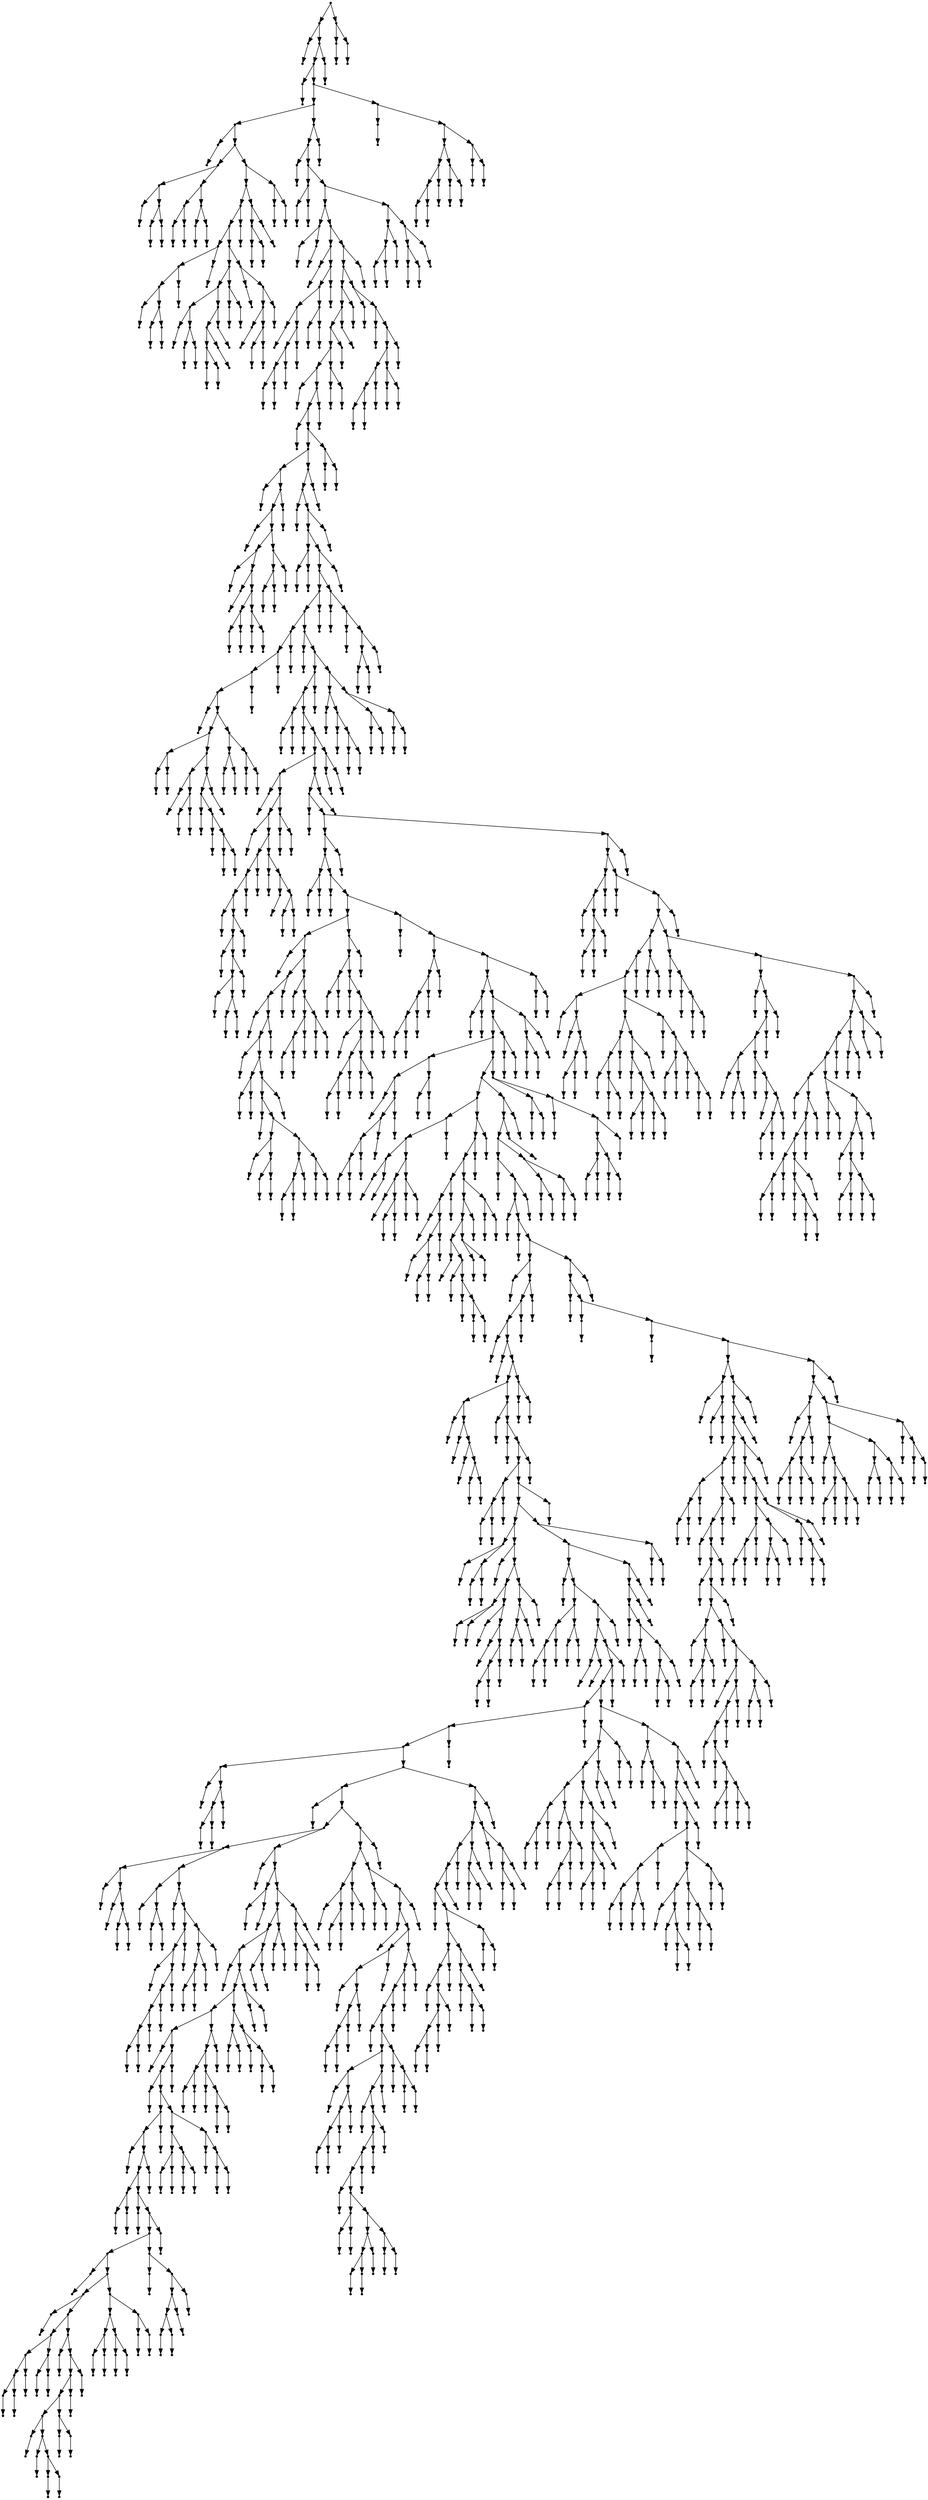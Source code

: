 digraph {
  1978 [shape=point];
  1972 [shape=point];
  1 [shape=point];
  0 [shape=point];
  1971 [shape=point];
  1968 [shape=point];
  3 [shape=point];
  2 [shape=point];
  1967 [shape=point];
  1943 [shape=point];
  101 [shape=point];
  5 [shape=point];
  4 [shape=point];
  100 [shape=point];
  25 [shape=point];
  13 [shape=point];
  7 [shape=point];
  6 [shape=point];
  12 [shape=point];
  9 [shape=point];
  8 [shape=point];
  11 [shape=point];
  10 [shape=point];
  24 [shape=point];
  18 [shape=point];
  15 [shape=point];
  14 [shape=point];
  17 [shape=point];
  16 [shape=point];
  23 [shape=point];
  20 [shape=point];
  19 [shape=point];
  22 [shape=point];
  21 [shape=point];
  99 [shape=point];
  93 [shape=point];
  84 [shape=point];
  81 [shape=point];
  39 [shape=point];
  36 [shape=point];
  33 [shape=point];
  27 [shape=point];
  26 [shape=point];
  32 [shape=point];
  29 [shape=point];
  28 [shape=point];
  31 [shape=point];
  30 [shape=point];
  35 [shape=point];
  34 [shape=point];
  38 [shape=point];
  37 [shape=point];
  80 [shape=point];
  65 [shape=point];
  59 [shape=point];
  47 [shape=point];
  41 [shape=point];
  40 [shape=point];
  46 [shape=point];
  43 [shape=point];
  42 [shape=point];
  45 [shape=point];
  44 [shape=point];
  58 [shape=point];
  55 [shape=point];
  52 [shape=point];
  49 [shape=point];
  48 [shape=point];
  51 [shape=point];
  50 [shape=point];
  54 [shape=point];
  53 [shape=point];
  57 [shape=point];
  56 [shape=point];
  64 [shape=point];
  61 [shape=point];
  60 [shape=point];
  63 [shape=point];
  62 [shape=point];
  79 [shape=point];
  67 [shape=point];
  66 [shape=point];
  78 [shape=point];
  75 [shape=point];
  69 [shape=point];
  68 [shape=point];
  74 [shape=point];
  71 [shape=point];
  70 [shape=point];
  73 [shape=point];
  72 [shape=point];
  77 [shape=point];
  76 [shape=point];
  83 [shape=point];
  82 [shape=point];
  92 [shape=point];
  89 [shape=point];
  86 [shape=point];
  85 [shape=point];
  88 [shape=point];
  87 [shape=point];
  91 [shape=point];
  90 [shape=point];
  98 [shape=point];
  95 [shape=point];
  94 [shape=point];
  97 [shape=point];
  96 [shape=point];
  1942 [shape=point];
  1939 [shape=point];
  103 [shape=point];
  102 [shape=point];
  1938 [shape=point];
  108 [shape=point];
  105 [shape=point];
  104 [shape=point];
  107 [shape=point];
  106 [shape=point];
  1937 [shape=point];
  1919 [shape=point];
  113 [shape=point];
  110 [shape=point];
  109 [shape=point];
  112 [shape=point];
  111 [shape=point];
  1918 [shape=point];
  139 [shape=point];
  115 [shape=point];
  114 [shape=point];
  138 [shape=point];
  135 [shape=point];
  129 [shape=point];
  117 [shape=point];
  116 [shape=point];
  128 [shape=point];
  125 [shape=point];
  122 [shape=point];
  119 [shape=point];
  118 [shape=point];
  121 [shape=point];
  120 [shape=point];
  124 [shape=point];
  123 [shape=point];
  127 [shape=point];
  126 [shape=point];
  134 [shape=point];
  131 [shape=point];
  130 [shape=point];
  133 [shape=point];
  132 [shape=point];
  137 [shape=point];
  136 [shape=point];
  1917 [shape=point];
  1914 [shape=point];
  1890 [shape=point];
  1887 [shape=point];
  1884 [shape=point];
  1881 [shape=point];
  1875 [shape=point];
  141 [shape=point];
  140 [shape=point];
  1874 [shape=point];
  1871 [shape=point];
  143 [shape=point];
  142 [shape=point];
  1870 [shape=point];
  1864 [shape=point];
  178 [shape=point];
  145 [shape=point];
  144 [shape=point];
  177 [shape=point];
  174 [shape=point];
  147 [shape=point];
  146 [shape=point];
  173 [shape=point];
  164 [shape=point];
  149 [shape=point];
  148 [shape=point];
  163 [shape=point];
  151 [shape=point];
  150 [shape=point];
  162 [shape=point];
  156 [shape=point];
  153 [shape=point];
  152 [shape=point];
  155 [shape=point];
  154 [shape=point];
  161 [shape=point];
  158 [shape=point];
  157 [shape=point];
  160 [shape=point];
  159 [shape=point];
  172 [shape=point];
  169 [shape=point];
  166 [shape=point];
  165 [shape=point];
  168 [shape=point];
  167 [shape=point];
  171 [shape=point];
  170 [shape=point];
  176 [shape=point];
  175 [shape=point];
  1863 [shape=point];
  1860 [shape=point];
  180 [shape=point];
  179 [shape=point];
  1859 [shape=point];
  1856 [shape=point];
  185 [shape=point];
  182 [shape=point];
  181 [shape=point];
  184 [shape=point];
  183 [shape=point];
  1855 [shape=point];
  1852 [shape=point];
  1837 [shape=point];
  1834 [shape=point];
  238 [shape=point];
  235 [shape=point];
  232 [shape=point];
  229 [shape=point];
  187 [shape=point];
  186 [shape=point];
  228 [shape=point];
  216 [shape=point];
  192 [shape=point];
  189 [shape=point];
  188 [shape=point];
  191 [shape=point];
  190 [shape=point];
  215 [shape=point];
  200 [shape=point];
  194 [shape=point];
  193 [shape=point];
  199 [shape=point];
  196 [shape=point];
  195 [shape=point];
  198 [shape=point];
  197 [shape=point];
  214 [shape=point];
  211 [shape=point];
  202 [shape=point];
  201 [shape=point];
  210 [shape=point];
  204 [shape=point];
  203 [shape=point];
  209 [shape=point];
  206 [shape=point];
  205 [shape=point];
  208 [shape=point];
  207 [shape=point];
  213 [shape=point];
  212 [shape=point];
  227 [shape=point];
  221 [shape=point];
  218 [shape=point];
  217 [shape=point];
  220 [shape=point];
  219 [shape=point];
  226 [shape=point];
  223 [shape=point];
  222 [shape=point];
  225 [shape=point];
  224 [shape=point];
  231 [shape=point];
  230 [shape=point];
  234 [shape=point];
  233 [shape=point];
  237 [shape=point];
  236 [shape=point];
  1833 [shape=point];
  240 [shape=point];
  239 [shape=point];
  1832 [shape=point];
  1808 [shape=point];
  1805 [shape=point];
  245 [shape=point];
  242 [shape=point];
  241 [shape=point];
  244 [shape=point];
  243 [shape=point];
  1804 [shape=point];
  247 [shape=point];
  246 [shape=point];
  1803 [shape=point];
  1797 [shape=point];
  297 [shape=point];
  249 [shape=point];
  248 [shape=point];
  296 [shape=point];
  290 [shape=point];
  251 [shape=point];
  250 [shape=point];
  289 [shape=point];
  277 [shape=point];
  274 [shape=point];
  271 [shape=point];
  253 [shape=point];
  252 [shape=point];
  270 [shape=point];
  267 [shape=point];
  255 [shape=point];
  254 [shape=point];
  266 [shape=point];
  263 [shape=point];
  257 [shape=point];
  256 [shape=point];
  262 [shape=point];
  259 [shape=point];
  258 [shape=point];
  261 [shape=point];
  260 [shape=point];
  265 [shape=point];
  264 [shape=point];
  269 [shape=point];
  268 [shape=point];
  273 [shape=point];
  272 [shape=point];
  276 [shape=point];
  275 [shape=point];
  288 [shape=point];
  279 [shape=point];
  278 [shape=point];
  287 [shape=point];
  281 [shape=point];
  280 [shape=point];
  286 [shape=point];
  283 [shape=point];
  282 [shape=point];
  285 [shape=point];
  284 [shape=point];
  295 [shape=point];
  292 [shape=point];
  291 [shape=point];
  294 [shape=point];
  293 [shape=point];
  1796 [shape=point];
  1793 [shape=point];
  299 [shape=point];
  298 [shape=point];
  1792 [shape=point];
  1576 [shape=point];
  1573 [shape=point];
  304 [shape=point];
  301 [shape=point];
  300 [shape=point];
  303 [shape=point];
  302 [shape=point];
  1572 [shape=point];
  306 [shape=point];
  305 [shape=point];
  1571 [shape=point];
  410 [shape=point];
  374 [shape=point];
  308 [shape=point];
  307 [shape=point];
  373 [shape=point];
  355 [shape=point];
  352 [shape=point];
  310 [shape=point];
  309 [shape=point];
  351 [shape=point];
  348 [shape=point];
  312 [shape=point];
  311 [shape=point];
  347 [shape=point];
  317 [shape=point];
  314 [shape=point];
  313 [shape=point];
  316 [shape=point];
  315 [shape=point];
  346 [shape=point];
  343 [shape=point];
  319 [shape=point];
  318 [shape=point];
  342 [shape=point];
  327 [shape=point];
  321 [shape=point];
  320 [shape=point];
  326 [shape=point];
  323 [shape=point];
  322 [shape=point];
  325 [shape=point];
  324 [shape=point];
  341 [shape=point];
  335 [shape=point];
  332 [shape=point];
  329 [shape=point];
  328 [shape=point];
  331 [shape=point];
  330 [shape=point];
  334 [shape=point];
  333 [shape=point];
  340 [shape=point];
  337 [shape=point];
  336 [shape=point];
  339 [shape=point];
  338 [shape=point];
  345 [shape=point];
  344 [shape=point];
  350 [shape=point];
  349 [shape=point];
  354 [shape=point];
  353 [shape=point];
  372 [shape=point];
  357 [shape=point];
  356 [shape=point];
  371 [shape=point];
  365 [shape=point];
  362 [shape=point];
  359 [shape=point];
  358 [shape=point];
  361 [shape=point];
  360 [shape=point];
  364 [shape=point];
  363 [shape=point];
  370 [shape=point];
  367 [shape=point];
  366 [shape=point];
  369 [shape=point];
  368 [shape=point];
  409 [shape=point];
  406 [shape=point];
  379 [shape=point];
  376 [shape=point];
  375 [shape=point];
  378 [shape=point];
  377 [shape=point];
  405 [shape=point];
  381 [shape=point];
  380 [shape=point];
  404 [shape=point];
  398 [shape=point];
  383 [shape=point];
  382 [shape=point];
  397 [shape=point];
  391 [shape=point];
  388 [shape=point];
  385 [shape=point];
  384 [shape=point];
  387 [shape=point];
  386 [shape=point];
  390 [shape=point];
  389 [shape=point];
  396 [shape=point];
  393 [shape=point];
  392 [shape=point];
  395 [shape=point];
  394 [shape=point];
  403 [shape=point];
  400 [shape=point];
  399 [shape=point];
  402 [shape=point];
  401 [shape=point];
  408 [shape=point];
  407 [shape=point];
  1570 [shape=point];
  412 [shape=point];
  411 [shape=point];
  1569 [shape=point];
  426 [shape=point];
  423 [shape=point];
  420 [shape=point];
  417 [shape=point];
  414 [shape=point];
  413 [shape=point];
  416 [shape=point];
  415 [shape=point];
  419 [shape=point];
  418 [shape=point];
  422 [shape=point];
  421 [shape=point];
  425 [shape=point];
  424 [shape=point];
  1568 [shape=point];
  1562 [shape=point];
  431 [shape=point];
  428 [shape=point];
  427 [shape=point];
  430 [shape=point];
  429 [shape=point];
  1561 [shape=point];
  1552 [shape=point];
  1546 [shape=point];
  454 [shape=point];
  448 [shape=point];
  433 [shape=point];
  432 [shape=point];
  447 [shape=point];
  444 [shape=point];
  441 [shape=point];
  438 [shape=point];
  435 [shape=point];
  434 [shape=point];
  437 [shape=point];
  436 [shape=point];
  440 [shape=point];
  439 [shape=point];
  443 [shape=point];
  442 [shape=point];
  446 [shape=point];
  445 [shape=point];
  453 [shape=point];
  450 [shape=point];
  449 [shape=point];
  452 [shape=point];
  451 [shape=point];
  1545 [shape=point];
  1521 [shape=point];
  531 [shape=point];
  477 [shape=point];
  474 [shape=point];
  459 [shape=point];
  456 [shape=point];
  455 [shape=point];
  458 [shape=point];
  457 [shape=point];
  473 [shape=point];
  467 [shape=point];
  461 [shape=point];
  460 [shape=point];
  466 [shape=point];
  463 [shape=point];
  462 [shape=point];
  465 [shape=point];
  464 [shape=point];
  472 [shape=point];
  469 [shape=point];
  468 [shape=point];
  471 [shape=point];
  470 [shape=point];
  476 [shape=point];
  475 [shape=point];
  530 [shape=point];
  527 [shape=point];
  524 [shape=point];
  494 [shape=point];
  491 [shape=point];
  479 [shape=point];
  478 [shape=point];
  490 [shape=point];
  487 [shape=point];
  481 [shape=point];
  480 [shape=point];
  486 [shape=point];
  483 [shape=point];
  482 [shape=point];
  485 [shape=point];
  484 [shape=point];
  489 [shape=point];
  488 [shape=point];
  493 [shape=point];
  492 [shape=point];
  523 [shape=point];
  517 [shape=point];
  514 [shape=point];
  508 [shape=point];
  496 [shape=point];
  495 [shape=point];
  507 [shape=point];
  498 [shape=point];
  497 [shape=point];
  506 [shape=point];
  500 [shape=point];
  499 [shape=point];
  505 [shape=point];
  502 [shape=point];
  501 [shape=point];
  504 [shape=point];
  503 [shape=point];
  513 [shape=point];
  510 [shape=point];
  509 [shape=point];
  512 [shape=point];
  511 [shape=point];
  516 [shape=point];
  515 [shape=point];
  522 [shape=point];
  519 [shape=point];
  518 [shape=point];
  521 [shape=point];
  520 [shape=point];
  526 [shape=point];
  525 [shape=point];
  529 [shape=point];
  528 [shape=point];
  1520 [shape=point];
  1517 [shape=point];
  1514 [shape=point];
  1502 [shape=point];
  533 [shape=point];
  532 [shape=point];
  1501 [shape=point];
  1498 [shape=point];
  535 [shape=point];
  534 [shape=point];
  1497 [shape=point];
  537 [shape=point];
  536 [shape=point];
  1496 [shape=point];
  1295 [shape=point];
  539 [shape=point];
  538 [shape=point];
  1294 [shape=point];
  1291 [shape=point];
  1288 [shape=point];
  541 [shape=point];
  540 [shape=point];
  1287 [shape=point];
  543 [shape=point];
  542 [shape=point];
  1286 [shape=point];
  1280 [shape=point];
  557 [shape=point];
  545 [shape=point];
  544 [shape=point];
  556 [shape=point];
  547 [shape=point];
  546 [shape=point];
  555 [shape=point];
  549 [shape=point];
  548 [shape=point];
  554 [shape=point];
  551 [shape=point];
  550 [shape=point];
  553 [shape=point];
  552 [shape=point];
  1279 [shape=point];
  559 [shape=point];
  558 [shape=point];
  1278 [shape=point];
  561 [shape=point];
  560 [shape=point];
  1277 [shape=point];
  1274 [shape=point];
  569 [shape=point];
  566 [shape=point];
  563 [shape=point];
  562 [shape=point];
  565 [shape=point];
  564 [shape=point];
  568 [shape=point];
  567 [shape=point];
  1273 [shape=point];
  1270 [shape=point];
  613 [shape=point];
  577 [shape=point];
  571 [shape=point];
  570 [shape=point];
  576 [shape=point];
  573 [shape=point];
  572 [shape=point];
  575 [shape=point];
  574 [shape=point];
  612 [shape=point];
  579 [shape=point];
  578 [shape=point];
  611 [shape=point];
  599 [shape=point];
  584 [shape=point];
  581 [shape=point];
  580 [shape=point];
  583 [shape=point];
  582 [shape=point];
  598 [shape=point];
  586 [shape=point];
  585 [shape=point];
  597 [shape=point];
  588 [shape=point];
  587 [shape=point];
  596 [shape=point];
  593 [shape=point];
  590 [shape=point];
  589 [shape=point];
  592 [shape=point];
  591 [shape=point];
  595 [shape=point];
  594 [shape=point];
  610 [shape=point];
  607 [shape=point];
  604 [shape=point];
  601 [shape=point];
  600 [shape=point];
  603 [shape=point];
  602 [shape=point];
  606 [shape=point];
  605 [shape=point];
  609 [shape=point];
  608 [shape=point];
  1269 [shape=point];
  1263 [shape=point];
  1239 [shape=point];
  615 [shape=point];
  614 [shape=point];
  1238 [shape=point];
  629 [shape=point];
  623 [shape=point];
  620 [shape=point];
  617 [shape=point];
  616 [shape=point];
  619 [shape=point];
  618 [shape=point];
  622 [shape=point];
  621 [shape=point];
  628 [shape=point];
  625 [shape=point];
  624 [shape=point];
  627 [shape=point];
  626 [shape=point];
  1237 [shape=point];
  1234 [shape=point];
  634 [shape=point];
  631 [shape=point];
  630 [shape=point];
  633 [shape=point];
  632 [shape=point];
  1233 [shape=point];
  1230 [shape=point];
  1227 [shape=point];
  1110 [shape=point];
  1107 [shape=point];
  1104 [shape=point];
  645 [shape=point];
  636 [shape=point];
  635 [shape=point];
  644 [shape=point];
  641 [shape=point];
  638 [shape=point];
  637 [shape=point];
  640 [shape=point];
  639 [shape=point];
  643 [shape=point];
  642 [shape=point];
  1103 [shape=point];
  1034 [shape=point];
  647 [shape=point];
  646 [shape=point];
  1033 [shape=point];
  910 [shape=point];
  703 [shape=point];
  658 [shape=point];
  649 [shape=point];
  648 [shape=point];
  657 [shape=point];
  651 [shape=point];
  650 [shape=point];
  656 [shape=point];
  653 [shape=point];
  652 [shape=point];
  655 [shape=point];
  654 [shape=point];
  702 [shape=point];
  666 [shape=point];
  660 [shape=point];
  659 [shape=point];
  665 [shape=point];
  662 [shape=point];
  661 [shape=point];
  664 [shape=point];
  663 [shape=point];
  701 [shape=point];
  668 [shape=point];
  667 [shape=point];
  700 [shape=point];
  688 [shape=point];
  685 [shape=point];
  670 [shape=point];
  669 [shape=point];
  684 [shape=point];
  681 [shape=point];
  678 [shape=point];
  675 [shape=point];
  672 [shape=point];
  671 [shape=point];
  674 [shape=point];
  673 [shape=point];
  677 [shape=point];
  676 [shape=point];
  680 [shape=point];
  679 [shape=point];
  683 [shape=point];
  682 [shape=point];
  687 [shape=point];
  686 [shape=point];
  699 [shape=point];
  696 [shape=point];
  693 [shape=point];
  690 [shape=point];
  689 [shape=point];
  692 [shape=point];
  691 [shape=point];
  695 [shape=point];
  694 [shape=point];
  698 [shape=point];
  697 [shape=point];
  909 [shape=point];
  705 [shape=point];
  704 [shape=point];
  908 [shape=point];
  710 [shape=point];
  707 [shape=point];
  706 [shape=point];
  709 [shape=point];
  708 [shape=point];
  907 [shape=point];
  895 [shape=point];
  889 [shape=point];
  883 [shape=point];
  712 [shape=point];
  711 [shape=point];
  882 [shape=point];
  876 [shape=point];
  861 [shape=point];
  843 [shape=point];
  714 [shape=point];
  713 [shape=point];
  842 [shape=point];
  839 [shape=point];
  716 [shape=point];
  715 [shape=point];
  838 [shape=point];
  817 [shape=point];
  814 [shape=point];
  718 [shape=point];
  717 [shape=point];
  813 [shape=point];
  810 [shape=point];
  723 [shape=point];
  720 [shape=point];
  719 [shape=point];
  722 [shape=point];
  721 [shape=point];
  809 [shape=point];
  725 [shape=point];
  724 [shape=point];
  808 [shape=point];
  805 [shape=point];
  790 [shape=point];
  727 [shape=point];
  726 [shape=point];
  789 [shape=point];
  771 [shape=point];
  729 [shape=point];
  728 [shape=point];
  770 [shape=point];
  743 [shape=point];
  737 [shape=point];
  734 [shape=point];
  731 [shape=point];
  730 [shape=point];
  733 [shape=point];
  732 [shape=point];
  736 [shape=point];
  735 [shape=point];
  742 [shape=point];
  739 [shape=point];
  738 [shape=point];
  741 [shape=point];
  740 [shape=point];
  769 [shape=point];
  745 [shape=point];
  744 [shape=point];
  768 [shape=point];
  765 [shape=point];
  762 [shape=point];
  756 [shape=point];
  747 [shape=point];
  746 [shape=point];
  755 [shape=point];
  749 [shape=point];
  748 [shape=point];
  754 [shape=point];
  751 [shape=point];
  750 [shape=point];
  753 [shape=point];
  752 [shape=point];
  761 [shape=point];
  758 [shape=point];
  757 [shape=point];
  760 [shape=point];
  759 [shape=point];
  764 [shape=point];
  763 [shape=point];
  767 [shape=point];
  766 [shape=point];
  788 [shape=point];
  782 [shape=point];
  776 [shape=point];
  773 [shape=point];
  772 [shape=point];
  775 [shape=point];
  774 [shape=point];
  781 [shape=point];
  778 [shape=point];
  777 [shape=point];
  780 [shape=point];
  779 [shape=point];
  787 [shape=point];
  784 [shape=point];
  783 [shape=point];
  786 [shape=point];
  785 [shape=point];
  804 [shape=point];
  792 [shape=point];
  791 [shape=point];
  803 [shape=point];
  800 [shape=point];
  797 [shape=point];
  794 [shape=point];
  793 [shape=point];
  796 [shape=point];
  795 [shape=point];
  799 [shape=point];
  798 [shape=point];
  802 [shape=point];
  801 [shape=point];
  807 [shape=point];
  806 [shape=point];
  812 [shape=point];
  811 [shape=point];
  816 [shape=point];
  815 [shape=point];
  837 [shape=point];
  828 [shape=point];
  822 [shape=point];
  819 [shape=point];
  818 [shape=point];
  821 [shape=point];
  820 [shape=point];
  827 [shape=point];
  824 [shape=point];
  823 [shape=point];
  826 [shape=point];
  825 [shape=point];
  836 [shape=point];
  830 [shape=point];
  829 [shape=point];
  835 [shape=point];
  832 [shape=point];
  831 [shape=point];
  834 [shape=point];
  833 [shape=point];
  841 [shape=point];
  840 [shape=point];
  860 [shape=point];
  857 [shape=point];
  848 [shape=point];
  845 [shape=point];
  844 [shape=point];
  847 [shape=point];
  846 [shape=point];
  856 [shape=point];
  850 [shape=point];
  849 [shape=point];
  855 [shape=point];
  852 [shape=point];
  851 [shape=point];
  854 [shape=point];
  853 [shape=point];
  859 [shape=point];
  858 [shape=point];
  875 [shape=point];
  866 [shape=point];
  863 [shape=point];
  862 [shape=point];
  865 [shape=point];
  864 [shape=point];
  874 [shape=point];
  868 [shape=point];
  867 [shape=point];
  873 [shape=point];
  870 [shape=point];
  869 [shape=point];
  872 [shape=point];
  871 [shape=point];
  881 [shape=point];
  878 [shape=point];
  877 [shape=point];
  880 [shape=point];
  879 [shape=point];
  888 [shape=point];
  885 [shape=point];
  884 [shape=point];
  887 [shape=point];
  886 [shape=point];
  894 [shape=point];
  891 [shape=point];
  890 [shape=point];
  893 [shape=point];
  892 [shape=point];
  906 [shape=point];
  903 [shape=point];
  897 [shape=point];
  896 [shape=point];
  902 [shape=point];
  899 [shape=point];
  898 [shape=point];
  901 [shape=point];
  900 [shape=point];
  905 [shape=point];
  904 [shape=point];
  1032 [shape=point];
  1029 [shape=point];
  924 [shape=point];
  918 [shape=point];
  912 [shape=point];
  911 [shape=point];
  917 [shape=point];
  914 [shape=point];
  913 [shape=point];
  916 [shape=point];
  915 [shape=point];
  923 [shape=point];
  920 [shape=point];
  919 [shape=point];
  922 [shape=point];
  921 [shape=point];
  1028 [shape=point];
  929 [shape=point];
  926 [shape=point];
  925 [shape=point];
  928 [shape=point];
  927 [shape=point];
  1027 [shape=point];
  1024 [shape=point];
  931 [shape=point];
  930 [shape=point];
  1023 [shape=point];
  948 [shape=point];
  945 [shape=point];
  933 [shape=point];
  932 [shape=point];
  944 [shape=point];
  941 [shape=point];
  938 [shape=point];
  935 [shape=point];
  934 [shape=point];
  937 [shape=point];
  936 [shape=point];
  940 [shape=point];
  939 [shape=point];
  943 [shape=point];
  942 [shape=point];
  947 [shape=point];
  946 [shape=point];
  1022 [shape=point];
  1019 [shape=point];
  1016 [shape=point];
  1013 [shape=point];
  950 [shape=point];
  949 [shape=point];
  1012 [shape=point];
  1003 [shape=point];
  964 [shape=point];
  952 [shape=point];
  951 [shape=point];
  963 [shape=point];
  960 [shape=point];
  957 [shape=point];
  954 [shape=point];
  953 [shape=point];
  956 [shape=point];
  955 [shape=point];
  959 [shape=point];
  958 [shape=point];
  962 [shape=point];
  961 [shape=point];
  1002 [shape=point];
  999 [shape=point];
  966 [shape=point];
  965 [shape=point];
  998 [shape=point];
  995 [shape=point];
  992 [shape=point];
  989 [shape=point];
  968 [shape=point];
  967 [shape=point];
  988 [shape=point];
  973 [shape=point];
  970 [shape=point];
  969 [shape=point];
  972 [shape=point];
  971 [shape=point];
  987 [shape=point];
  981 [shape=point];
  978 [shape=point];
  975 [shape=point];
  974 [shape=point];
  977 [shape=point];
  976 [shape=point];
  980 [shape=point];
  979 [shape=point];
  986 [shape=point];
  983 [shape=point];
  982 [shape=point];
  985 [shape=point];
  984 [shape=point];
  991 [shape=point];
  990 [shape=point];
  994 [shape=point];
  993 [shape=point];
  997 [shape=point];
  996 [shape=point];
  1001 [shape=point];
  1000 [shape=point];
  1011 [shape=point];
  1005 [shape=point];
  1004 [shape=point];
  1010 [shape=point];
  1007 [shape=point];
  1006 [shape=point];
  1009 [shape=point];
  1008 [shape=point];
  1015 [shape=point];
  1014 [shape=point];
  1018 [shape=point];
  1017 [shape=point];
  1021 [shape=point];
  1020 [shape=point];
  1026 [shape=point];
  1025 [shape=point];
  1031 [shape=point];
  1030 [shape=point];
  1102 [shape=point];
  1099 [shape=point];
  1087 [shape=point];
  1078 [shape=point];
  1075 [shape=point];
  1072 [shape=point];
  1036 [shape=point];
  1035 [shape=point];
  1071 [shape=point];
  1065 [shape=point];
  1053 [shape=point];
  1050 [shape=point];
  1038 [shape=point];
  1037 [shape=point];
  1049 [shape=point];
  1046 [shape=point];
  1043 [shape=point];
  1040 [shape=point];
  1039 [shape=point];
  1042 [shape=point];
  1041 [shape=point];
  1045 [shape=point];
  1044 [shape=point];
  1048 [shape=point];
  1047 [shape=point];
  1052 [shape=point];
  1051 [shape=point];
  1064 [shape=point];
  1061 [shape=point];
  1055 [shape=point];
  1054 [shape=point];
  1060 [shape=point];
  1057 [shape=point];
  1056 [shape=point];
  1059 [shape=point];
  1058 [shape=point];
  1063 [shape=point];
  1062 [shape=point];
  1070 [shape=point];
  1067 [shape=point];
  1066 [shape=point];
  1069 [shape=point];
  1068 [shape=point];
  1074 [shape=point];
  1073 [shape=point];
  1077 [shape=point];
  1076 [shape=point];
  1086 [shape=point];
  1083 [shape=point];
  1080 [shape=point];
  1079 [shape=point];
  1082 [shape=point];
  1081 [shape=point];
  1085 [shape=point];
  1084 [shape=point];
  1098 [shape=point];
  1089 [shape=point];
  1088 [shape=point];
  1097 [shape=point];
  1094 [shape=point];
  1091 [shape=point];
  1090 [shape=point];
  1093 [shape=point];
  1092 [shape=point];
  1096 [shape=point];
  1095 [shape=point];
  1101 [shape=point];
  1100 [shape=point];
  1106 [shape=point];
  1105 [shape=point];
  1109 [shape=point];
  1108 [shape=point];
  1226 [shape=point];
  1163 [shape=point];
  1157 [shape=point];
  1151 [shape=point];
  1133 [shape=point];
  1118 [shape=point];
  1115 [shape=point];
  1112 [shape=point];
  1111 [shape=point];
  1114 [shape=point];
  1113 [shape=point];
  1117 [shape=point];
  1116 [shape=point];
  1132 [shape=point];
  1120 [shape=point];
  1119 [shape=point];
  1131 [shape=point];
  1128 [shape=point];
  1125 [shape=point];
  1122 [shape=point];
  1121 [shape=point];
  1124 [shape=point];
  1123 [shape=point];
  1127 [shape=point];
  1126 [shape=point];
  1130 [shape=point];
  1129 [shape=point];
  1150 [shape=point];
  1135 [shape=point];
  1134 [shape=point];
  1149 [shape=point];
  1146 [shape=point];
  1143 [shape=point];
  1140 [shape=point];
  1137 [shape=point];
  1136 [shape=point];
  1139 [shape=point];
  1138 [shape=point];
  1142 [shape=point];
  1141 [shape=point];
  1145 [shape=point];
  1144 [shape=point];
  1148 [shape=point];
  1147 [shape=point];
  1156 [shape=point];
  1153 [shape=point];
  1152 [shape=point];
  1155 [shape=point];
  1154 [shape=point];
  1162 [shape=point];
  1159 [shape=point];
  1158 [shape=point];
  1161 [shape=point];
  1160 [shape=point];
  1225 [shape=point];
  1171 [shape=point];
  1165 [shape=point];
  1164 [shape=point];
  1170 [shape=point];
  1167 [shape=point];
  1166 [shape=point];
  1169 [shape=point];
  1168 [shape=point];
  1224 [shape=point];
  1221 [shape=point];
  1218 [shape=point];
  1173 [shape=point];
  1172 [shape=point];
  1217 [shape=point];
  1214 [shape=point];
  1187 [shape=point];
  1184 [shape=point];
  1178 [shape=point];
  1175 [shape=point];
  1174 [shape=point];
  1177 [shape=point];
  1176 [shape=point];
  1183 [shape=point];
  1180 [shape=point];
  1179 [shape=point];
  1182 [shape=point];
  1181 [shape=point];
  1186 [shape=point];
  1185 [shape=point];
  1213 [shape=point];
  1207 [shape=point];
  1198 [shape=point];
  1189 [shape=point];
  1188 [shape=point];
  1197 [shape=point];
  1191 [shape=point];
  1190 [shape=point];
  1196 [shape=point];
  1193 [shape=point];
  1192 [shape=point];
  1195 [shape=point];
  1194 [shape=point];
  1206 [shape=point];
  1200 [shape=point];
  1199 [shape=point];
  1205 [shape=point];
  1202 [shape=point];
  1201 [shape=point];
  1204 [shape=point];
  1203 [shape=point];
  1212 [shape=point];
  1209 [shape=point];
  1208 [shape=point];
  1211 [shape=point];
  1210 [shape=point];
  1216 [shape=point];
  1215 [shape=point];
  1220 [shape=point];
  1219 [shape=point];
  1223 [shape=point];
  1222 [shape=point];
  1229 [shape=point];
  1228 [shape=point];
  1232 [shape=point];
  1231 [shape=point];
  1236 [shape=point];
  1235 [shape=point];
  1262 [shape=point];
  1259 [shape=point];
  1256 [shape=point];
  1241 [shape=point];
  1240 [shape=point];
  1255 [shape=point];
  1246 [shape=point];
  1243 [shape=point];
  1242 [shape=point];
  1245 [shape=point];
  1244 [shape=point];
  1254 [shape=point];
  1251 [shape=point];
  1248 [shape=point];
  1247 [shape=point];
  1250 [shape=point];
  1249 [shape=point];
  1253 [shape=point];
  1252 [shape=point];
  1258 [shape=point];
  1257 [shape=point];
  1261 [shape=point];
  1260 [shape=point];
  1268 [shape=point];
  1265 [shape=point];
  1264 [shape=point];
  1267 [shape=point];
  1266 [shape=point];
  1272 [shape=point];
  1271 [shape=point];
  1276 [shape=point];
  1275 [shape=point];
  1285 [shape=point];
  1282 [shape=point];
  1281 [shape=point];
  1284 [shape=point];
  1283 [shape=point];
  1290 [shape=point];
  1289 [shape=point];
  1293 [shape=point];
  1292 [shape=point];
  1495 [shape=point];
  1492 [shape=point];
  1297 [shape=point];
  1296 [shape=point];
  1491 [shape=point];
  1299 [shape=point];
  1298 [shape=point];
  1490 [shape=point];
  1301 [shape=point];
  1300 [shape=point];
  1489 [shape=point];
  1432 [shape=point];
  1309 [shape=point];
  1303 [shape=point];
  1302 [shape=point];
  1308 [shape=point];
  1305 [shape=point];
  1304 [shape=point];
  1307 [shape=point];
  1306 [shape=point];
  1431 [shape=point];
  1428 [shape=point];
  1425 [shape=point];
  1389 [shape=point];
  1386 [shape=point];
  1317 [shape=point];
  1314 [shape=point];
  1311 [shape=point];
  1310 [shape=point];
  1313 [shape=point];
  1312 [shape=point];
  1316 [shape=point];
  1315 [shape=point];
  1385 [shape=point];
  1382 [shape=point];
  1379 [shape=point];
  1319 [shape=point];
  1318 [shape=point];
  1378 [shape=point];
  1375 [shape=point];
  1321 [shape=point];
  1320 [shape=point];
  1374 [shape=point];
  1371 [shape=point];
  1332 [shape=point];
  1323 [shape=point];
  1322 [shape=point];
  1331 [shape=point];
  1328 [shape=point];
  1325 [shape=point];
  1324 [shape=point];
  1327 [shape=point];
  1326 [shape=point];
  1330 [shape=point];
  1329 [shape=point];
  1370 [shape=point];
  1334 [shape=point];
  1333 [shape=point];
  1369 [shape=point];
  1360 [shape=point];
  1336 [shape=point];
  1335 [shape=point];
  1359 [shape=point];
  1356 [shape=point];
  1353 [shape=point];
  1338 [shape=point];
  1337 [shape=point];
  1352 [shape=point];
  1340 [shape=point];
  1339 [shape=point];
  1351 [shape=point];
  1345 [shape=point];
  1342 [shape=point];
  1341 [shape=point];
  1344 [shape=point];
  1343 [shape=point];
  1350 [shape=point];
  1347 [shape=point];
  1346 [shape=point];
  1349 [shape=point];
  1348 [shape=point];
  1355 [shape=point];
  1354 [shape=point];
  1358 [shape=point];
  1357 [shape=point];
  1368 [shape=point];
  1365 [shape=point];
  1362 [shape=point];
  1361 [shape=point];
  1364 [shape=point];
  1363 [shape=point];
  1367 [shape=point];
  1366 [shape=point];
  1373 [shape=point];
  1372 [shape=point];
  1377 [shape=point];
  1376 [shape=point];
  1381 [shape=point];
  1380 [shape=point];
  1384 [shape=point];
  1383 [shape=point];
  1388 [shape=point];
  1387 [shape=point];
  1424 [shape=point];
  1421 [shape=point];
  1391 [shape=point];
  1390 [shape=point];
  1420 [shape=point];
  1408 [shape=point];
  1399 [shape=point];
  1396 [shape=point];
  1393 [shape=point];
  1392 [shape=point];
  1395 [shape=point];
  1394 [shape=point];
  1398 [shape=point];
  1397 [shape=point];
  1407 [shape=point];
  1404 [shape=point];
  1401 [shape=point];
  1400 [shape=point];
  1403 [shape=point];
  1402 [shape=point];
  1406 [shape=point];
  1405 [shape=point];
  1419 [shape=point];
  1416 [shape=point];
  1410 [shape=point];
  1409 [shape=point];
  1415 [shape=point];
  1412 [shape=point];
  1411 [shape=point];
  1414 [shape=point];
  1413 [shape=point];
  1418 [shape=point];
  1417 [shape=point];
  1423 [shape=point];
  1422 [shape=point];
  1427 [shape=point];
  1426 [shape=point];
  1430 [shape=point];
  1429 [shape=point];
  1488 [shape=point];
  1485 [shape=point];
  1449 [shape=point];
  1434 [shape=point];
  1433 [shape=point];
  1448 [shape=point];
  1445 [shape=point];
  1439 [shape=point];
  1436 [shape=point];
  1435 [shape=point];
  1438 [shape=point];
  1437 [shape=point];
  1444 [shape=point];
  1441 [shape=point];
  1440 [shape=point];
  1443 [shape=point];
  1442 [shape=point];
  1447 [shape=point];
  1446 [shape=point];
  1484 [shape=point];
  1475 [shape=point];
  1463 [shape=point];
  1451 [shape=point];
  1450 [shape=point];
  1462 [shape=point];
  1456 [shape=point];
  1453 [shape=point];
  1452 [shape=point];
  1455 [shape=point];
  1454 [shape=point];
  1461 [shape=point];
  1458 [shape=point];
  1457 [shape=point];
  1460 [shape=point];
  1459 [shape=point];
  1474 [shape=point];
  1468 [shape=point];
  1465 [shape=point];
  1464 [shape=point];
  1467 [shape=point];
  1466 [shape=point];
  1473 [shape=point];
  1470 [shape=point];
  1469 [shape=point];
  1472 [shape=point];
  1471 [shape=point];
  1483 [shape=point];
  1477 [shape=point];
  1476 [shape=point];
  1482 [shape=point];
  1479 [shape=point];
  1478 [shape=point];
  1481 [shape=point];
  1480 [shape=point];
  1487 [shape=point];
  1486 [shape=point];
  1494 [shape=point];
  1493 [shape=point];
  1500 [shape=point];
  1499 [shape=point];
  1513 [shape=point];
  1507 [shape=point];
  1504 [shape=point];
  1503 [shape=point];
  1506 [shape=point];
  1505 [shape=point];
  1512 [shape=point];
  1509 [shape=point];
  1508 [shape=point];
  1511 [shape=point];
  1510 [shape=point];
  1516 [shape=point];
  1515 [shape=point];
  1519 [shape=point];
  1518 [shape=point];
  1544 [shape=point];
  1526 [shape=point];
  1523 [shape=point];
  1522 [shape=point];
  1525 [shape=point];
  1524 [shape=point];
  1543 [shape=point];
  1528 [shape=point];
  1527 [shape=point];
  1542 [shape=point];
  1539 [shape=point];
  1533 [shape=point];
  1530 [shape=point];
  1529 [shape=point];
  1532 [shape=point];
  1531 [shape=point];
  1538 [shape=point];
  1535 [shape=point];
  1534 [shape=point];
  1537 [shape=point];
  1536 [shape=point];
  1541 [shape=point];
  1540 [shape=point];
  1551 [shape=point];
  1548 [shape=point];
  1547 [shape=point];
  1550 [shape=point];
  1549 [shape=point];
  1560 [shape=point];
  1557 [shape=point];
  1554 [shape=point];
  1553 [shape=point];
  1556 [shape=point];
  1555 [shape=point];
  1559 [shape=point];
  1558 [shape=point];
  1567 [shape=point];
  1564 [shape=point];
  1563 [shape=point];
  1566 [shape=point];
  1565 [shape=point];
  1575 [shape=point];
  1574 [shape=point];
  1791 [shape=point];
  1788 [shape=point];
  1590 [shape=point];
  1587 [shape=point];
  1578 [shape=point];
  1577 [shape=point];
  1586 [shape=point];
  1583 [shape=point];
  1580 [shape=point];
  1579 [shape=point];
  1582 [shape=point];
  1581 [shape=point];
  1585 [shape=point];
  1584 [shape=point];
  1589 [shape=point];
  1588 [shape=point];
  1787 [shape=point];
  1592 [shape=point];
  1591 [shape=point];
  1786 [shape=point];
  1783 [shape=point];
  1663 [shape=point];
  1657 [shape=point];
  1654 [shape=point];
  1606 [shape=point];
  1594 [shape=point];
  1593 [shape=point];
  1605 [shape=point];
  1596 [shape=point];
  1595 [shape=point];
  1604 [shape=point];
  1601 [shape=point];
  1598 [shape=point];
  1597 [shape=point];
  1600 [shape=point];
  1599 [shape=point];
  1603 [shape=point];
  1602 [shape=point];
  1653 [shape=point];
  1635 [shape=point];
  1617 [shape=point];
  1614 [shape=point];
  1608 [shape=point];
  1607 [shape=point];
  1613 [shape=point];
  1610 [shape=point];
  1609 [shape=point];
  1612 [shape=point];
  1611 [shape=point];
  1616 [shape=point];
  1615 [shape=point];
  1634 [shape=point];
  1631 [shape=point];
  1619 [shape=point];
  1618 [shape=point];
  1630 [shape=point];
  1624 [shape=point];
  1621 [shape=point];
  1620 [shape=point];
  1623 [shape=point];
  1622 [shape=point];
  1629 [shape=point];
  1626 [shape=point];
  1625 [shape=point];
  1628 [shape=point];
  1627 [shape=point];
  1633 [shape=point];
  1632 [shape=point];
  1652 [shape=point];
  1637 [shape=point];
  1636 [shape=point];
  1651 [shape=point];
  1642 [shape=point];
  1639 [shape=point];
  1638 [shape=point];
  1641 [shape=point];
  1640 [shape=point];
  1650 [shape=point];
  1644 [shape=point];
  1643 [shape=point];
  1649 [shape=point];
  1646 [shape=point];
  1645 [shape=point];
  1648 [shape=point];
  1647 [shape=point];
  1656 [shape=point];
  1655 [shape=point];
  1662 [shape=point];
  1659 [shape=point];
  1658 [shape=point];
  1661 [shape=point];
  1660 [shape=point];
  1782 [shape=point];
  1674 [shape=point];
  1665 [shape=point];
  1664 [shape=point];
  1673 [shape=point];
  1667 [shape=point];
  1666 [shape=point];
  1672 [shape=point];
  1669 [shape=point];
  1668 [shape=point];
  1671 [shape=point];
  1670 [shape=point];
  1781 [shape=point];
  1706 [shape=point];
  1676 [shape=point];
  1675 [shape=point];
  1705 [shape=point];
  1702 [shape=point];
  1699 [shape=point];
  1684 [shape=point];
  1678 [shape=point];
  1677 [shape=point];
  1683 [shape=point];
  1680 [shape=point];
  1679 [shape=point];
  1682 [shape=point];
  1681 [shape=point];
  1698 [shape=point];
  1686 [shape=point];
  1685 [shape=point];
  1697 [shape=point];
  1688 [shape=point];
  1687 [shape=point];
  1696 [shape=point];
  1693 [shape=point];
  1690 [shape=point];
  1689 [shape=point];
  1692 [shape=point];
  1691 [shape=point];
  1695 [shape=point];
  1694 [shape=point];
  1701 [shape=point];
  1700 [shape=point];
  1704 [shape=point];
  1703 [shape=point];
  1780 [shape=point];
  1777 [shape=point];
  1771 [shape=point];
  1765 [shape=point];
  1762 [shape=point];
  1735 [shape=point];
  1708 [shape=point];
  1707 [shape=point];
  1734 [shape=point];
  1731 [shape=point];
  1728 [shape=point];
  1716 [shape=point];
  1713 [shape=point];
  1710 [shape=point];
  1709 [shape=point];
  1712 [shape=point];
  1711 [shape=point];
  1715 [shape=point];
  1714 [shape=point];
  1727 [shape=point];
  1724 [shape=point];
  1718 [shape=point];
  1717 [shape=point];
  1723 [shape=point];
  1720 [shape=point];
  1719 [shape=point];
  1722 [shape=point];
  1721 [shape=point];
  1726 [shape=point];
  1725 [shape=point];
  1730 [shape=point];
  1729 [shape=point];
  1733 [shape=point];
  1732 [shape=point];
  1761 [shape=point];
  1740 [shape=point];
  1737 [shape=point];
  1736 [shape=point];
  1739 [shape=point];
  1738 [shape=point];
  1760 [shape=point];
  1757 [shape=point];
  1754 [shape=point];
  1742 [shape=point];
  1741 [shape=point];
  1753 [shape=point];
  1747 [shape=point];
  1744 [shape=point];
  1743 [shape=point];
  1746 [shape=point];
  1745 [shape=point];
  1752 [shape=point];
  1749 [shape=point];
  1748 [shape=point];
  1751 [shape=point];
  1750 [shape=point];
  1756 [shape=point];
  1755 [shape=point];
  1759 [shape=point];
  1758 [shape=point];
  1764 [shape=point];
  1763 [shape=point];
  1770 [shape=point];
  1767 [shape=point];
  1766 [shape=point];
  1769 [shape=point];
  1768 [shape=point];
  1776 [shape=point];
  1773 [shape=point];
  1772 [shape=point];
  1775 [shape=point];
  1774 [shape=point];
  1779 [shape=point];
  1778 [shape=point];
  1785 [shape=point];
  1784 [shape=point];
  1790 [shape=point];
  1789 [shape=point];
  1795 [shape=point];
  1794 [shape=point];
  1802 [shape=point];
  1799 [shape=point];
  1798 [shape=point];
  1801 [shape=point];
  1800 [shape=point];
  1807 [shape=point];
  1806 [shape=point];
  1831 [shape=point];
  1819 [shape=point];
  1810 [shape=point];
  1809 [shape=point];
  1818 [shape=point];
  1812 [shape=point];
  1811 [shape=point];
  1817 [shape=point];
  1814 [shape=point];
  1813 [shape=point];
  1816 [shape=point];
  1815 [shape=point];
  1830 [shape=point];
  1824 [shape=point];
  1821 [shape=point];
  1820 [shape=point];
  1823 [shape=point];
  1822 [shape=point];
  1829 [shape=point];
  1826 [shape=point];
  1825 [shape=point];
  1828 [shape=point];
  1827 [shape=point];
  1836 [shape=point];
  1835 [shape=point];
  1851 [shape=point];
  1839 [shape=point];
  1838 [shape=point];
  1850 [shape=point];
  1841 [shape=point];
  1840 [shape=point];
  1849 [shape=point];
  1846 [shape=point];
  1843 [shape=point];
  1842 [shape=point];
  1845 [shape=point];
  1844 [shape=point];
  1848 [shape=point];
  1847 [shape=point];
  1854 [shape=point];
  1853 [shape=point];
  1858 [shape=point];
  1857 [shape=point];
  1862 [shape=point];
  1861 [shape=point];
  1869 [shape=point];
  1866 [shape=point];
  1865 [shape=point];
  1868 [shape=point];
  1867 [shape=point];
  1873 [shape=point];
  1872 [shape=point];
  1880 [shape=point];
  1877 [shape=point];
  1876 [shape=point];
  1879 [shape=point];
  1878 [shape=point];
  1883 [shape=point];
  1882 [shape=point];
  1886 [shape=point];
  1885 [shape=point];
  1889 [shape=point];
  1888 [shape=point];
  1913 [shape=point];
  1892 [shape=point];
  1891 [shape=point];
  1912 [shape=point];
  1894 [shape=point];
  1893 [shape=point];
  1911 [shape=point];
  1908 [shape=point];
  1902 [shape=point];
  1899 [shape=point];
  1896 [shape=point];
  1895 [shape=point];
  1898 [shape=point];
  1897 [shape=point];
  1901 [shape=point];
  1900 [shape=point];
  1907 [shape=point];
  1904 [shape=point];
  1903 [shape=point];
  1906 [shape=point];
  1905 [shape=point];
  1910 [shape=point];
  1909 [shape=point];
  1916 [shape=point];
  1915 [shape=point];
  1936 [shape=point];
  1927 [shape=point];
  1924 [shape=point];
  1921 [shape=point];
  1920 [shape=point];
  1923 [shape=point];
  1922 [shape=point];
  1926 [shape=point];
  1925 [shape=point];
  1935 [shape=point];
  1932 [shape=point];
  1929 [shape=point];
  1928 [shape=point];
  1931 [shape=point];
  1930 [shape=point];
  1934 [shape=point];
  1933 [shape=point];
  1941 [shape=point];
  1940 [shape=point];
  1966 [shape=point];
  1945 [shape=point];
  1944 [shape=point];
  1965 [shape=point];
  1959 [shape=point];
  1953 [shape=point];
  1950 [shape=point];
  1947 [shape=point];
  1946 [shape=point];
  1949 [shape=point];
  1948 [shape=point];
  1952 [shape=point];
  1951 [shape=point];
  1958 [shape=point];
  1955 [shape=point];
  1954 [shape=point];
  1957 [shape=point];
  1956 [shape=point];
  1964 [shape=point];
  1961 [shape=point];
  1960 [shape=point];
  1963 [shape=point];
  1962 [shape=point];
  1970 [shape=point];
  1969 [shape=point];
  1977 [shape=point];
  1974 [shape=point];
  1973 [shape=point];
  1976 [shape=point];
  1975 [shape=point];
1978 -> 1972;
1972 -> 1;
1 -> 0;
1972 -> 1971;
1971 -> 1968;
1968 -> 3;
3 -> 2;
1968 -> 1967;
1967 -> 1943;
1943 -> 101;
101 -> 5;
5 -> 4;
101 -> 100;
100 -> 25;
25 -> 13;
13 -> 7;
7 -> 6;
13 -> 12;
12 -> 9;
9 -> 8;
12 -> 11;
11 -> 10;
25 -> 24;
24 -> 18;
18 -> 15;
15 -> 14;
18 -> 17;
17 -> 16;
24 -> 23;
23 -> 20;
20 -> 19;
23 -> 22;
22 -> 21;
100 -> 99;
99 -> 93;
93 -> 84;
84 -> 81;
81 -> 39;
39 -> 36;
36 -> 33;
33 -> 27;
27 -> 26;
33 -> 32;
32 -> 29;
29 -> 28;
32 -> 31;
31 -> 30;
36 -> 35;
35 -> 34;
39 -> 38;
38 -> 37;
81 -> 80;
80 -> 65;
65 -> 59;
59 -> 47;
47 -> 41;
41 -> 40;
47 -> 46;
46 -> 43;
43 -> 42;
46 -> 45;
45 -> 44;
59 -> 58;
58 -> 55;
55 -> 52;
52 -> 49;
49 -> 48;
52 -> 51;
51 -> 50;
55 -> 54;
54 -> 53;
58 -> 57;
57 -> 56;
65 -> 64;
64 -> 61;
61 -> 60;
64 -> 63;
63 -> 62;
80 -> 79;
79 -> 67;
67 -> 66;
79 -> 78;
78 -> 75;
75 -> 69;
69 -> 68;
75 -> 74;
74 -> 71;
71 -> 70;
74 -> 73;
73 -> 72;
78 -> 77;
77 -> 76;
84 -> 83;
83 -> 82;
93 -> 92;
92 -> 89;
89 -> 86;
86 -> 85;
89 -> 88;
88 -> 87;
92 -> 91;
91 -> 90;
99 -> 98;
98 -> 95;
95 -> 94;
98 -> 97;
97 -> 96;
1943 -> 1942;
1942 -> 1939;
1939 -> 103;
103 -> 102;
1939 -> 1938;
1938 -> 108;
108 -> 105;
105 -> 104;
108 -> 107;
107 -> 106;
1938 -> 1937;
1937 -> 1919;
1919 -> 113;
113 -> 110;
110 -> 109;
113 -> 112;
112 -> 111;
1919 -> 1918;
1918 -> 139;
139 -> 115;
115 -> 114;
139 -> 138;
138 -> 135;
135 -> 129;
129 -> 117;
117 -> 116;
129 -> 128;
128 -> 125;
125 -> 122;
122 -> 119;
119 -> 118;
122 -> 121;
121 -> 120;
125 -> 124;
124 -> 123;
128 -> 127;
127 -> 126;
135 -> 134;
134 -> 131;
131 -> 130;
134 -> 133;
133 -> 132;
138 -> 137;
137 -> 136;
1918 -> 1917;
1917 -> 1914;
1914 -> 1890;
1890 -> 1887;
1887 -> 1884;
1884 -> 1881;
1881 -> 1875;
1875 -> 141;
141 -> 140;
1875 -> 1874;
1874 -> 1871;
1871 -> 143;
143 -> 142;
1871 -> 1870;
1870 -> 1864;
1864 -> 178;
178 -> 145;
145 -> 144;
178 -> 177;
177 -> 174;
174 -> 147;
147 -> 146;
174 -> 173;
173 -> 164;
164 -> 149;
149 -> 148;
164 -> 163;
163 -> 151;
151 -> 150;
163 -> 162;
162 -> 156;
156 -> 153;
153 -> 152;
156 -> 155;
155 -> 154;
162 -> 161;
161 -> 158;
158 -> 157;
161 -> 160;
160 -> 159;
173 -> 172;
172 -> 169;
169 -> 166;
166 -> 165;
169 -> 168;
168 -> 167;
172 -> 171;
171 -> 170;
177 -> 176;
176 -> 175;
1864 -> 1863;
1863 -> 1860;
1860 -> 180;
180 -> 179;
1860 -> 1859;
1859 -> 1856;
1856 -> 185;
185 -> 182;
182 -> 181;
185 -> 184;
184 -> 183;
1856 -> 1855;
1855 -> 1852;
1852 -> 1837;
1837 -> 1834;
1834 -> 238;
238 -> 235;
235 -> 232;
232 -> 229;
229 -> 187;
187 -> 186;
229 -> 228;
228 -> 216;
216 -> 192;
192 -> 189;
189 -> 188;
192 -> 191;
191 -> 190;
216 -> 215;
215 -> 200;
200 -> 194;
194 -> 193;
200 -> 199;
199 -> 196;
196 -> 195;
199 -> 198;
198 -> 197;
215 -> 214;
214 -> 211;
211 -> 202;
202 -> 201;
211 -> 210;
210 -> 204;
204 -> 203;
210 -> 209;
209 -> 206;
206 -> 205;
209 -> 208;
208 -> 207;
214 -> 213;
213 -> 212;
228 -> 227;
227 -> 221;
221 -> 218;
218 -> 217;
221 -> 220;
220 -> 219;
227 -> 226;
226 -> 223;
223 -> 222;
226 -> 225;
225 -> 224;
232 -> 231;
231 -> 230;
235 -> 234;
234 -> 233;
238 -> 237;
237 -> 236;
1834 -> 1833;
1833 -> 240;
240 -> 239;
1833 -> 1832;
1832 -> 1808;
1808 -> 1805;
1805 -> 245;
245 -> 242;
242 -> 241;
245 -> 244;
244 -> 243;
1805 -> 1804;
1804 -> 247;
247 -> 246;
1804 -> 1803;
1803 -> 1797;
1797 -> 297;
297 -> 249;
249 -> 248;
297 -> 296;
296 -> 290;
290 -> 251;
251 -> 250;
290 -> 289;
289 -> 277;
277 -> 274;
274 -> 271;
271 -> 253;
253 -> 252;
271 -> 270;
270 -> 267;
267 -> 255;
255 -> 254;
267 -> 266;
266 -> 263;
263 -> 257;
257 -> 256;
263 -> 262;
262 -> 259;
259 -> 258;
262 -> 261;
261 -> 260;
266 -> 265;
265 -> 264;
270 -> 269;
269 -> 268;
274 -> 273;
273 -> 272;
277 -> 276;
276 -> 275;
289 -> 288;
288 -> 279;
279 -> 278;
288 -> 287;
287 -> 281;
281 -> 280;
287 -> 286;
286 -> 283;
283 -> 282;
286 -> 285;
285 -> 284;
296 -> 295;
295 -> 292;
292 -> 291;
295 -> 294;
294 -> 293;
1797 -> 1796;
1796 -> 1793;
1793 -> 299;
299 -> 298;
1793 -> 1792;
1792 -> 1576;
1576 -> 1573;
1573 -> 304;
304 -> 301;
301 -> 300;
304 -> 303;
303 -> 302;
1573 -> 1572;
1572 -> 306;
306 -> 305;
1572 -> 1571;
1571 -> 410;
410 -> 374;
374 -> 308;
308 -> 307;
374 -> 373;
373 -> 355;
355 -> 352;
352 -> 310;
310 -> 309;
352 -> 351;
351 -> 348;
348 -> 312;
312 -> 311;
348 -> 347;
347 -> 317;
317 -> 314;
314 -> 313;
317 -> 316;
316 -> 315;
347 -> 346;
346 -> 343;
343 -> 319;
319 -> 318;
343 -> 342;
342 -> 327;
327 -> 321;
321 -> 320;
327 -> 326;
326 -> 323;
323 -> 322;
326 -> 325;
325 -> 324;
342 -> 341;
341 -> 335;
335 -> 332;
332 -> 329;
329 -> 328;
332 -> 331;
331 -> 330;
335 -> 334;
334 -> 333;
341 -> 340;
340 -> 337;
337 -> 336;
340 -> 339;
339 -> 338;
346 -> 345;
345 -> 344;
351 -> 350;
350 -> 349;
355 -> 354;
354 -> 353;
373 -> 372;
372 -> 357;
357 -> 356;
372 -> 371;
371 -> 365;
365 -> 362;
362 -> 359;
359 -> 358;
362 -> 361;
361 -> 360;
365 -> 364;
364 -> 363;
371 -> 370;
370 -> 367;
367 -> 366;
370 -> 369;
369 -> 368;
410 -> 409;
409 -> 406;
406 -> 379;
379 -> 376;
376 -> 375;
379 -> 378;
378 -> 377;
406 -> 405;
405 -> 381;
381 -> 380;
405 -> 404;
404 -> 398;
398 -> 383;
383 -> 382;
398 -> 397;
397 -> 391;
391 -> 388;
388 -> 385;
385 -> 384;
388 -> 387;
387 -> 386;
391 -> 390;
390 -> 389;
397 -> 396;
396 -> 393;
393 -> 392;
396 -> 395;
395 -> 394;
404 -> 403;
403 -> 400;
400 -> 399;
403 -> 402;
402 -> 401;
409 -> 408;
408 -> 407;
1571 -> 1570;
1570 -> 412;
412 -> 411;
1570 -> 1569;
1569 -> 426;
426 -> 423;
423 -> 420;
420 -> 417;
417 -> 414;
414 -> 413;
417 -> 416;
416 -> 415;
420 -> 419;
419 -> 418;
423 -> 422;
422 -> 421;
426 -> 425;
425 -> 424;
1569 -> 1568;
1568 -> 1562;
1562 -> 431;
431 -> 428;
428 -> 427;
431 -> 430;
430 -> 429;
1562 -> 1561;
1561 -> 1552;
1552 -> 1546;
1546 -> 454;
454 -> 448;
448 -> 433;
433 -> 432;
448 -> 447;
447 -> 444;
444 -> 441;
441 -> 438;
438 -> 435;
435 -> 434;
438 -> 437;
437 -> 436;
441 -> 440;
440 -> 439;
444 -> 443;
443 -> 442;
447 -> 446;
446 -> 445;
454 -> 453;
453 -> 450;
450 -> 449;
453 -> 452;
452 -> 451;
1546 -> 1545;
1545 -> 1521;
1521 -> 531;
531 -> 477;
477 -> 474;
474 -> 459;
459 -> 456;
456 -> 455;
459 -> 458;
458 -> 457;
474 -> 473;
473 -> 467;
467 -> 461;
461 -> 460;
467 -> 466;
466 -> 463;
463 -> 462;
466 -> 465;
465 -> 464;
473 -> 472;
472 -> 469;
469 -> 468;
472 -> 471;
471 -> 470;
477 -> 476;
476 -> 475;
531 -> 530;
530 -> 527;
527 -> 524;
524 -> 494;
494 -> 491;
491 -> 479;
479 -> 478;
491 -> 490;
490 -> 487;
487 -> 481;
481 -> 480;
487 -> 486;
486 -> 483;
483 -> 482;
486 -> 485;
485 -> 484;
490 -> 489;
489 -> 488;
494 -> 493;
493 -> 492;
524 -> 523;
523 -> 517;
517 -> 514;
514 -> 508;
508 -> 496;
496 -> 495;
508 -> 507;
507 -> 498;
498 -> 497;
507 -> 506;
506 -> 500;
500 -> 499;
506 -> 505;
505 -> 502;
502 -> 501;
505 -> 504;
504 -> 503;
514 -> 513;
513 -> 510;
510 -> 509;
513 -> 512;
512 -> 511;
517 -> 516;
516 -> 515;
523 -> 522;
522 -> 519;
519 -> 518;
522 -> 521;
521 -> 520;
527 -> 526;
526 -> 525;
530 -> 529;
529 -> 528;
1521 -> 1520;
1520 -> 1517;
1517 -> 1514;
1514 -> 1502;
1502 -> 533;
533 -> 532;
1502 -> 1501;
1501 -> 1498;
1498 -> 535;
535 -> 534;
1498 -> 1497;
1497 -> 537;
537 -> 536;
1497 -> 1496;
1496 -> 1295;
1295 -> 539;
539 -> 538;
1295 -> 1294;
1294 -> 1291;
1291 -> 1288;
1288 -> 541;
541 -> 540;
1288 -> 1287;
1287 -> 543;
543 -> 542;
1287 -> 1286;
1286 -> 1280;
1280 -> 557;
557 -> 545;
545 -> 544;
557 -> 556;
556 -> 547;
547 -> 546;
556 -> 555;
555 -> 549;
549 -> 548;
555 -> 554;
554 -> 551;
551 -> 550;
554 -> 553;
553 -> 552;
1280 -> 1279;
1279 -> 559;
559 -> 558;
1279 -> 1278;
1278 -> 561;
561 -> 560;
1278 -> 1277;
1277 -> 1274;
1274 -> 569;
569 -> 566;
566 -> 563;
563 -> 562;
566 -> 565;
565 -> 564;
569 -> 568;
568 -> 567;
1274 -> 1273;
1273 -> 1270;
1270 -> 613;
613 -> 577;
577 -> 571;
571 -> 570;
577 -> 576;
576 -> 573;
573 -> 572;
576 -> 575;
575 -> 574;
613 -> 612;
612 -> 579;
579 -> 578;
612 -> 611;
611 -> 599;
599 -> 584;
584 -> 581;
581 -> 580;
584 -> 583;
583 -> 582;
599 -> 598;
598 -> 586;
586 -> 585;
598 -> 597;
597 -> 588;
588 -> 587;
597 -> 596;
596 -> 593;
593 -> 590;
590 -> 589;
593 -> 592;
592 -> 591;
596 -> 595;
595 -> 594;
611 -> 610;
610 -> 607;
607 -> 604;
604 -> 601;
601 -> 600;
604 -> 603;
603 -> 602;
607 -> 606;
606 -> 605;
610 -> 609;
609 -> 608;
1270 -> 1269;
1269 -> 1263;
1263 -> 1239;
1239 -> 615;
615 -> 614;
1239 -> 1238;
1238 -> 629;
629 -> 623;
623 -> 620;
620 -> 617;
617 -> 616;
620 -> 619;
619 -> 618;
623 -> 622;
622 -> 621;
629 -> 628;
628 -> 625;
625 -> 624;
628 -> 627;
627 -> 626;
1238 -> 1237;
1237 -> 1234;
1234 -> 634;
634 -> 631;
631 -> 630;
634 -> 633;
633 -> 632;
1234 -> 1233;
1233 -> 1230;
1230 -> 1227;
1227 -> 1110;
1110 -> 1107;
1107 -> 1104;
1104 -> 645;
645 -> 636;
636 -> 635;
645 -> 644;
644 -> 641;
641 -> 638;
638 -> 637;
641 -> 640;
640 -> 639;
644 -> 643;
643 -> 642;
1104 -> 1103;
1103 -> 1034;
1034 -> 647;
647 -> 646;
1034 -> 1033;
1033 -> 910;
910 -> 703;
703 -> 658;
658 -> 649;
649 -> 648;
658 -> 657;
657 -> 651;
651 -> 650;
657 -> 656;
656 -> 653;
653 -> 652;
656 -> 655;
655 -> 654;
703 -> 702;
702 -> 666;
666 -> 660;
660 -> 659;
666 -> 665;
665 -> 662;
662 -> 661;
665 -> 664;
664 -> 663;
702 -> 701;
701 -> 668;
668 -> 667;
701 -> 700;
700 -> 688;
688 -> 685;
685 -> 670;
670 -> 669;
685 -> 684;
684 -> 681;
681 -> 678;
678 -> 675;
675 -> 672;
672 -> 671;
675 -> 674;
674 -> 673;
678 -> 677;
677 -> 676;
681 -> 680;
680 -> 679;
684 -> 683;
683 -> 682;
688 -> 687;
687 -> 686;
700 -> 699;
699 -> 696;
696 -> 693;
693 -> 690;
690 -> 689;
693 -> 692;
692 -> 691;
696 -> 695;
695 -> 694;
699 -> 698;
698 -> 697;
910 -> 909;
909 -> 705;
705 -> 704;
909 -> 908;
908 -> 710;
710 -> 707;
707 -> 706;
710 -> 709;
709 -> 708;
908 -> 907;
907 -> 895;
895 -> 889;
889 -> 883;
883 -> 712;
712 -> 711;
883 -> 882;
882 -> 876;
876 -> 861;
861 -> 843;
843 -> 714;
714 -> 713;
843 -> 842;
842 -> 839;
839 -> 716;
716 -> 715;
839 -> 838;
838 -> 817;
817 -> 814;
814 -> 718;
718 -> 717;
814 -> 813;
813 -> 810;
810 -> 723;
723 -> 720;
720 -> 719;
723 -> 722;
722 -> 721;
810 -> 809;
809 -> 725;
725 -> 724;
809 -> 808;
808 -> 805;
805 -> 790;
790 -> 727;
727 -> 726;
790 -> 789;
789 -> 771;
771 -> 729;
729 -> 728;
771 -> 770;
770 -> 743;
743 -> 737;
737 -> 734;
734 -> 731;
731 -> 730;
734 -> 733;
733 -> 732;
737 -> 736;
736 -> 735;
743 -> 742;
742 -> 739;
739 -> 738;
742 -> 741;
741 -> 740;
770 -> 769;
769 -> 745;
745 -> 744;
769 -> 768;
768 -> 765;
765 -> 762;
762 -> 756;
756 -> 747;
747 -> 746;
756 -> 755;
755 -> 749;
749 -> 748;
755 -> 754;
754 -> 751;
751 -> 750;
754 -> 753;
753 -> 752;
762 -> 761;
761 -> 758;
758 -> 757;
761 -> 760;
760 -> 759;
765 -> 764;
764 -> 763;
768 -> 767;
767 -> 766;
789 -> 788;
788 -> 782;
782 -> 776;
776 -> 773;
773 -> 772;
776 -> 775;
775 -> 774;
782 -> 781;
781 -> 778;
778 -> 777;
781 -> 780;
780 -> 779;
788 -> 787;
787 -> 784;
784 -> 783;
787 -> 786;
786 -> 785;
805 -> 804;
804 -> 792;
792 -> 791;
804 -> 803;
803 -> 800;
800 -> 797;
797 -> 794;
794 -> 793;
797 -> 796;
796 -> 795;
800 -> 799;
799 -> 798;
803 -> 802;
802 -> 801;
808 -> 807;
807 -> 806;
813 -> 812;
812 -> 811;
817 -> 816;
816 -> 815;
838 -> 837;
837 -> 828;
828 -> 822;
822 -> 819;
819 -> 818;
822 -> 821;
821 -> 820;
828 -> 827;
827 -> 824;
824 -> 823;
827 -> 826;
826 -> 825;
837 -> 836;
836 -> 830;
830 -> 829;
836 -> 835;
835 -> 832;
832 -> 831;
835 -> 834;
834 -> 833;
842 -> 841;
841 -> 840;
861 -> 860;
860 -> 857;
857 -> 848;
848 -> 845;
845 -> 844;
848 -> 847;
847 -> 846;
857 -> 856;
856 -> 850;
850 -> 849;
856 -> 855;
855 -> 852;
852 -> 851;
855 -> 854;
854 -> 853;
860 -> 859;
859 -> 858;
876 -> 875;
875 -> 866;
866 -> 863;
863 -> 862;
866 -> 865;
865 -> 864;
875 -> 874;
874 -> 868;
868 -> 867;
874 -> 873;
873 -> 870;
870 -> 869;
873 -> 872;
872 -> 871;
882 -> 881;
881 -> 878;
878 -> 877;
881 -> 880;
880 -> 879;
889 -> 888;
888 -> 885;
885 -> 884;
888 -> 887;
887 -> 886;
895 -> 894;
894 -> 891;
891 -> 890;
894 -> 893;
893 -> 892;
907 -> 906;
906 -> 903;
903 -> 897;
897 -> 896;
903 -> 902;
902 -> 899;
899 -> 898;
902 -> 901;
901 -> 900;
906 -> 905;
905 -> 904;
1033 -> 1032;
1032 -> 1029;
1029 -> 924;
924 -> 918;
918 -> 912;
912 -> 911;
918 -> 917;
917 -> 914;
914 -> 913;
917 -> 916;
916 -> 915;
924 -> 923;
923 -> 920;
920 -> 919;
923 -> 922;
922 -> 921;
1029 -> 1028;
1028 -> 929;
929 -> 926;
926 -> 925;
929 -> 928;
928 -> 927;
1028 -> 1027;
1027 -> 1024;
1024 -> 931;
931 -> 930;
1024 -> 1023;
1023 -> 948;
948 -> 945;
945 -> 933;
933 -> 932;
945 -> 944;
944 -> 941;
941 -> 938;
938 -> 935;
935 -> 934;
938 -> 937;
937 -> 936;
941 -> 940;
940 -> 939;
944 -> 943;
943 -> 942;
948 -> 947;
947 -> 946;
1023 -> 1022;
1022 -> 1019;
1019 -> 1016;
1016 -> 1013;
1013 -> 950;
950 -> 949;
1013 -> 1012;
1012 -> 1003;
1003 -> 964;
964 -> 952;
952 -> 951;
964 -> 963;
963 -> 960;
960 -> 957;
957 -> 954;
954 -> 953;
957 -> 956;
956 -> 955;
960 -> 959;
959 -> 958;
963 -> 962;
962 -> 961;
1003 -> 1002;
1002 -> 999;
999 -> 966;
966 -> 965;
999 -> 998;
998 -> 995;
995 -> 992;
992 -> 989;
989 -> 968;
968 -> 967;
989 -> 988;
988 -> 973;
973 -> 970;
970 -> 969;
973 -> 972;
972 -> 971;
988 -> 987;
987 -> 981;
981 -> 978;
978 -> 975;
975 -> 974;
978 -> 977;
977 -> 976;
981 -> 980;
980 -> 979;
987 -> 986;
986 -> 983;
983 -> 982;
986 -> 985;
985 -> 984;
992 -> 991;
991 -> 990;
995 -> 994;
994 -> 993;
998 -> 997;
997 -> 996;
1002 -> 1001;
1001 -> 1000;
1012 -> 1011;
1011 -> 1005;
1005 -> 1004;
1011 -> 1010;
1010 -> 1007;
1007 -> 1006;
1010 -> 1009;
1009 -> 1008;
1016 -> 1015;
1015 -> 1014;
1019 -> 1018;
1018 -> 1017;
1022 -> 1021;
1021 -> 1020;
1027 -> 1026;
1026 -> 1025;
1032 -> 1031;
1031 -> 1030;
1103 -> 1102;
1102 -> 1099;
1099 -> 1087;
1087 -> 1078;
1078 -> 1075;
1075 -> 1072;
1072 -> 1036;
1036 -> 1035;
1072 -> 1071;
1071 -> 1065;
1065 -> 1053;
1053 -> 1050;
1050 -> 1038;
1038 -> 1037;
1050 -> 1049;
1049 -> 1046;
1046 -> 1043;
1043 -> 1040;
1040 -> 1039;
1043 -> 1042;
1042 -> 1041;
1046 -> 1045;
1045 -> 1044;
1049 -> 1048;
1048 -> 1047;
1053 -> 1052;
1052 -> 1051;
1065 -> 1064;
1064 -> 1061;
1061 -> 1055;
1055 -> 1054;
1061 -> 1060;
1060 -> 1057;
1057 -> 1056;
1060 -> 1059;
1059 -> 1058;
1064 -> 1063;
1063 -> 1062;
1071 -> 1070;
1070 -> 1067;
1067 -> 1066;
1070 -> 1069;
1069 -> 1068;
1075 -> 1074;
1074 -> 1073;
1078 -> 1077;
1077 -> 1076;
1087 -> 1086;
1086 -> 1083;
1083 -> 1080;
1080 -> 1079;
1083 -> 1082;
1082 -> 1081;
1086 -> 1085;
1085 -> 1084;
1099 -> 1098;
1098 -> 1089;
1089 -> 1088;
1098 -> 1097;
1097 -> 1094;
1094 -> 1091;
1091 -> 1090;
1094 -> 1093;
1093 -> 1092;
1097 -> 1096;
1096 -> 1095;
1102 -> 1101;
1101 -> 1100;
1107 -> 1106;
1106 -> 1105;
1110 -> 1109;
1109 -> 1108;
1227 -> 1226;
1226 -> 1163;
1163 -> 1157;
1157 -> 1151;
1151 -> 1133;
1133 -> 1118;
1118 -> 1115;
1115 -> 1112;
1112 -> 1111;
1115 -> 1114;
1114 -> 1113;
1118 -> 1117;
1117 -> 1116;
1133 -> 1132;
1132 -> 1120;
1120 -> 1119;
1132 -> 1131;
1131 -> 1128;
1128 -> 1125;
1125 -> 1122;
1122 -> 1121;
1125 -> 1124;
1124 -> 1123;
1128 -> 1127;
1127 -> 1126;
1131 -> 1130;
1130 -> 1129;
1151 -> 1150;
1150 -> 1135;
1135 -> 1134;
1150 -> 1149;
1149 -> 1146;
1146 -> 1143;
1143 -> 1140;
1140 -> 1137;
1137 -> 1136;
1140 -> 1139;
1139 -> 1138;
1143 -> 1142;
1142 -> 1141;
1146 -> 1145;
1145 -> 1144;
1149 -> 1148;
1148 -> 1147;
1157 -> 1156;
1156 -> 1153;
1153 -> 1152;
1156 -> 1155;
1155 -> 1154;
1163 -> 1162;
1162 -> 1159;
1159 -> 1158;
1162 -> 1161;
1161 -> 1160;
1226 -> 1225;
1225 -> 1171;
1171 -> 1165;
1165 -> 1164;
1171 -> 1170;
1170 -> 1167;
1167 -> 1166;
1170 -> 1169;
1169 -> 1168;
1225 -> 1224;
1224 -> 1221;
1221 -> 1218;
1218 -> 1173;
1173 -> 1172;
1218 -> 1217;
1217 -> 1214;
1214 -> 1187;
1187 -> 1184;
1184 -> 1178;
1178 -> 1175;
1175 -> 1174;
1178 -> 1177;
1177 -> 1176;
1184 -> 1183;
1183 -> 1180;
1180 -> 1179;
1183 -> 1182;
1182 -> 1181;
1187 -> 1186;
1186 -> 1185;
1214 -> 1213;
1213 -> 1207;
1207 -> 1198;
1198 -> 1189;
1189 -> 1188;
1198 -> 1197;
1197 -> 1191;
1191 -> 1190;
1197 -> 1196;
1196 -> 1193;
1193 -> 1192;
1196 -> 1195;
1195 -> 1194;
1207 -> 1206;
1206 -> 1200;
1200 -> 1199;
1206 -> 1205;
1205 -> 1202;
1202 -> 1201;
1205 -> 1204;
1204 -> 1203;
1213 -> 1212;
1212 -> 1209;
1209 -> 1208;
1212 -> 1211;
1211 -> 1210;
1217 -> 1216;
1216 -> 1215;
1221 -> 1220;
1220 -> 1219;
1224 -> 1223;
1223 -> 1222;
1230 -> 1229;
1229 -> 1228;
1233 -> 1232;
1232 -> 1231;
1237 -> 1236;
1236 -> 1235;
1263 -> 1262;
1262 -> 1259;
1259 -> 1256;
1256 -> 1241;
1241 -> 1240;
1256 -> 1255;
1255 -> 1246;
1246 -> 1243;
1243 -> 1242;
1246 -> 1245;
1245 -> 1244;
1255 -> 1254;
1254 -> 1251;
1251 -> 1248;
1248 -> 1247;
1251 -> 1250;
1250 -> 1249;
1254 -> 1253;
1253 -> 1252;
1259 -> 1258;
1258 -> 1257;
1262 -> 1261;
1261 -> 1260;
1269 -> 1268;
1268 -> 1265;
1265 -> 1264;
1268 -> 1267;
1267 -> 1266;
1273 -> 1272;
1272 -> 1271;
1277 -> 1276;
1276 -> 1275;
1286 -> 1285;
1285 -> 1282;
1282 -> 1281;
1285 -> 1284;
1284 -> 1283;
1291 -> 1290;
1290 -> 1289;
1294 -> 1293;
1293 -> 1292;
1496 -> 1495;
1495 -> 1492;
1492 -> 1297;
1297 -> 1296;
1492 -> 1491;
1491 -> 1299;
1299 -> 1298;
1491 -> 1490;
1490 -> 1301;
1301 -> 1300;
1490 -> 1489;
1489 -> 1432;
1432 -> 1309;
1309 -> 1303;
1303 -> 1302;
1309 -> 1308;
1308 -> 1305;
1305 -> 1304;
1308 -> 1307;
1307 -> 1306;
1432 -> 1431;
1431 -> 1428;
1428 -> 1425;
1425 -> 1389;
1389 -> 1386;
1386 -> 1317;
1317 -> 1314;
1314 -> 1311;
1311 -> 1310;
1314 -> 1313;
1313 -> 1312;
1317 -> 1316;
1316 -> 1315;
1386 -> 1385;
1385 -> 1382;
1382 -> 1379;
1379 -> 1319;
1319 -> 1318;
1379 -> 1378;
1378 -> 1375;
1375 -> 1321;
1321 -> 1320;
1375 -> 1374;
1374 -> 1371;
1371 -> 1332;
1332 -> 1323;
1323 -> 1322;
1332 -> 1331;
1331 -> 1328;
1328 -> 1325;
1325 -> 1324;
1328 -> 1327;
1327 -> 1326;
1331 -> 1330;
1330 -> 1329;
1371 -> 1370;
1370 -> 1334;
1334 -> 1333;
1370 -> 1369;
1369 -> 1360;
1360 -> 1336;
1336 -> 1335;
1360 -> 1359;
1359 -> 1356;
1356 -> 1353;
1353 -> 1338;
1338 -> 1337;
1353 -> 1352;
1352 -> 1340;
1340 -> 1339;
1352 -> 1351;
1351 -> 1345;
1345 -> 1342;
1342 -> 1341;
1345 -> 1344;
1344 -> 1343;
1351 -> 1350;
1350 -> 1347;
1347 -> 1346;
1350 -> 1349;
1349 -> 1348;
1356 -> 1355;
1355 -> 1354;
1359 -> 1358;
1358 -> 1357;
1369 -> 1368;
1368 -> 1365;
1365 -> 1362;
1362 -> 1361;
1365 -> 1364;
1364 -> 1363;
1368 -> 1367;
1367 -> 1366;
1374 -> 1373;
1373 -> 1372;
1378 -> 1377;
1377 -> 1376;
1382 -> 1381;
1381 -> 1380;
1385 -> 1384;
1384 -> 1383;
1389 -> 1388;
1388 -> 1387;
1425 -> 1424;
1424 -> 1421;
1421 -> 1391;
1391 -> 1390;
1421 -> 1420;
1420 -> 1408;
1408 -> 1399;
1399 -> 1396;
1396 -> 1393;
1393 -> 1392;
1396 -> 1395;
1395 -> 1394;
1399 -> 1398;
1398 -> 1397;
1408 -> 1407;
1407 -> 1404;
1404 -> 1401;
1401 -> 1400;
1404 -> 1403;
1403 -> 1402;
1407 -> 1406;
1406 -> 1405;
1420 -> 1419;
1419 -> 1416;
1416 -> 1410;
1410 -> 1409;
1416 -> 1415;
1415 -> 1412;
1412 -> 1411;
1415 -> 1414;
1414 -> 1413;
1419 -> 1418;
1418 -> 1417;
1424 -> 1423;
1423 -> 1422;
1428 -> 1427;
1427 -> 1426;
1431 -> 1430;
1430 -> 1429;
1489 -> 1488;
1488 -> 1485;
1485 -> 1449;
1449 -> 1434;
1434 -> 1433;
1449 -> 1448;
1448 -> 1445;
1445 -> 1439;
1439 -> 1436;
1436 -> 1435;
1439 -> 1438;
1438 -> 1437;
1445 -> 1444;
1444 -> 1441;
1441 -> 1440;
1444 -> 1443;
1443 -> 1442;
1448 -> 1447;
1447 -> 1446;
1485 -> 1484;
1484 -> 1475;
1475 -> 1463;
1463 -> 1451;
1451 -> 1450;
1463 -> 1462;
1462 -> 1456;
1456 -> 1453;
1453 -> 1452;
1456 -> 1455;
1455 -> 1454;
1462 -> 1461;
1461 -> 1458;
1458 -> 1457;
1461 -> 1460;
1460 -> 1459;
1475 -> 1474;
1474 -> 1468;
1468 -> 1465;
1465 -> 1464;
1468 -> 1467;
1467 -> 1466;
1474 -> 1473;
1473 -> 1470;
1470 -> 1469;
1473 -> 1472;
1472 -> 1471;
1484 -> 1483;
1483 -> 1477;
1477 -> 1476;
1483 -> 1482;
1482 -> 1479;
1479 -> 1478;
1482 -> 1481;
1481 -> 1480;
1488 -> 1487;
1487 -> 1486;
1495 -> 1494;
1494 -> 1493;
1501 -> 1500;
1500 -> 1499;
1514 -> 1513;
1513 -> 1507;
1507 -> 1504;
1504 -> 1503;
1507 -> 1506;
1506 -> 1505;
1513 -> 1512;
1512 -> 1509;
1509 -> 1508;
1512 -> 1511;
1511 -> 1510;
1517 -> 1516;
1516 -> 1515;
1520 -> 1519;
1519 -> 1518;
1545 -> 1544;
1544 -> 1526;
1526 -> 1523;
1523 -> 1522;
1526 -> 1525;
1525 -> 1524;
1544 -> 1543;
1543 -> 1528;
1528 -> 1527;
1543 -> 1542;
1542 -> 1539;
1539 -> 1533;
1533 -> 1530;
1530 -> 1529;
1533 -> 1532;
1532 -> 1531;
1539 -> 1538;
1538 -> 1535;
1535 -> 1534;
1538 -> 1537;
1537 -> 1536;
1542 -> 1541;
1541 -> 1540;
1552 -> 1551;
1551 -> 1548;
1548 -> 1547;
1551 -> 1550;
1550 -> 1549;
1561 -> 1560;
1560 -> 1557;
1557 -> 1554;
1554 -> 1553;
1557 -> 1556;
1556 -> 1555;
1560 -> 1559;
1559 -> 1558;
1568 -> 1567;
1567 -> 1564;
1564 -> 1563;
1567 -> 1566;
1566 -> 1565;
1576 -> 1575;
1575 -> 1574;
1792 -> 1791;
1791 -> 1788;
1788 -> 1590;
1590 -> 1587;
1587 -> 1578;
1578 -> 1577;
1587 -> 1586;
1586 -> 1583;
1583 -> 1580;
1580 -> 1579;
1583 -> 1582;
1582 -> 1581;
1586 -> 1585;
1585 -> 1584;
1590 -> 1589;
1589 -> 1588;
1788 -> 1787;
1787 -> 1592;
1592 -> 1591;
1787 -> 1786;
1786 -> 1783;
1783 -> 1663;
1663 -> 1657;
1657 -> 1654;
1654 -> 1606;
1606 -> 1594;
1594 -> 1593;
1606 -> 1605;
1605 -> 1596;
1596 -> 1595;
1605 -> 1604;
1604 -> 1601;
1601 -> 1598;
1598 -> 1597;
1601 -> 1600;
1600 -> 1599;
1604 -> 1603;
1603 -> 1602;
1654 -> 1653;
1653 -> 1635;
1635 -> 1617;
1617 -> 1614;
1614 -> 1608;
1608 -> 1607;
1614 -> 1613;
1613 -> 1610;
1610 -> 1609;
1613 -> 1612;
1612 -> 1611;
1617 -> 1616;
1616 -> 1615;
1635 -> 1634;
1634 -> 1631;
1631 -> 1619;
1619 -> 1618;
1631 -> 1630;
1630 -> 1624;
1624 -> 1621;
1621 -> 1620;
1624 -> 1623;
1623 -> 1622;
1630 -> 1629;
1629 -> 1626;
1626 -> 1625;
1629 -> 1628;
1628 -> 1627;
1634 -> 1633;
1633 -> 1632;
1653 -> 1652;
1652 -> 1637;
1637 -> 1636;
1652 -> 1651;
1651 -> 1642;
1642 -> 1639;
1639 -> 1638;
1642 -> 1641;
1641 -> 1640;
1651 -> 1650;
1650 -> 1644;
1644 -> 1643;
1650 -> 1649;
1649 -> 1646;
1646 -> 1645;
1649 -> 1648;
1648 -> 1647;
1657 -> 1656;
1656 -> 1655;
1663 -> 1662;
1662 -> 1659;
1659 -> 1658;
1662 -> 1661;
1661 -> 1660;
1783 -> 1782;
1782 -> 1674;
1674 -> 1665;
1665 -> 1664;
1674 -> 1673;
1673 -> 1667;
1667 -> 1666;
1673 -> 1672;
1672 -> 1669;
1669 -> 1668;
1672 -> 1671;
1671 -> 1670;
1782 -> 1781;
1781 -> 1706;
1706 -> 1676;
1676 -> 1675;
1706 -> 1705;
1705 -> 1702;
1702 -> 1699;
1699 -> 1684;
1684 -> 1678;
1678 -> 1677;
1684 -> 1683;
1683 -> 1680;
1680 -> 1679;
1683 -> 1682;
1682 -> 1681;
1699 -> 1698;
1698 -> 1686;
1686 -> 1685;
1698 -> 1697;
1697 -> 1688;
1688 -> 1687;
1697 -> 1696;
1696 -> 1693;
1693 -> 1690;
1690 -> 1689;
1693 -> 1692;
1692 -> 1691;
1696 -> 1695;
1695 -> 1694;
1702 -> 1701;
1701 -> 1700;
1705 -> 1704;
1704 -> 1703;
1781 -> 1780;
1780 -> 1777;
1777 -> 1771;
1771 -> 1765;
1765 -> 1762;
1762 -> 1735;
1735 -> 1708;
1708 -> 1707;
1735 -> 1734;
1734 -> 1731;
1731 -> 1728;
1728 -> 1716;
1716 -> 1713;
1713 -> 1710;
1710 -> 1709;
1713 -> 1712;
1712 -> 1711;
1716 -> 1715;
1715 -> 1714;
1728 -> 1727;
1727 -> 1724;
1724 -> 1718;
1718 -> 1717;
1724 -> 1723;
1723 -> 1720;
1720 -> 1719;
1723 -> 1722;
1722 -> 1721;
1727 -> 1726;
1726 -> 1725;
1731 -> 1730;
1730 -> 1729;
1734 -> 1733;
1733 -> 1732;
1762 -> 1761;
1761 -> 1740;
1740 -> 1737;
1737 -> 1736;
1740 -> 1739;
1739 -> 1738;
1761 -> 1760;
1760 -> 1757;
1757 -> 1754;
1754 -> 1742;
1742 -> 1741;
1754 -> 1753;
1753 -> 1747;
1747 -> 1744;
1744 -> 1743;
1747 -> 1746;
1746 -> 1745;
1753 -> 1752;
1752 -> 1749;
1749 -> 1748;
1752 -> 1751;
1751 -> 1750;
1757 -> 1756;
1756 -> 1755;
1760 -> 1759;
1759 -> 1758;
1765 -> 1764;
1764 -> 1763;
1771 -> 1770;
1770 -> 1767;
1767 -> 1766;
1770 -> 1769;
1769 -> 1768;
1777 -> 1776;
1776 -> 1773;
1773 -> 1772;
1776 -> 1775;
1775 -> 1774;
1780 -> 1779;
1779 -> 1778;
1786 -> 1785;
1785 -> 1784;
1791 -> 1790;
1790 -> 1789;
1796 -> 1795;
1795 -> 1794;
1803 -> 1802;
1802 -> 1799;
1799 -> 1798;
1802 -> 1801;
1801 -> 1800;
1808 -> 1807;
1807 -> 1806;
1832 -> 1831;
1831 -> 1819;
1819 -> 1810;
1810 -> 1809;
1819 -> 1818;
1818 -> 1812;
1812 -> 1811;
1818 -> 1817;
1817 -> 1814;
1814 -> 1813;
1817 -> 1816;
1816 -> 1815;
1831 -> 1830;
1830 -> 1824;
1824 -> 1821;
1821 -> 1820;
1824 -> 1823;
1823 -> 1822;
1830 -> 1829;
1829 -> 1826;
1826 -> 1825;
1829 -> 1828;
1828 -> 1827;
1837 -> 1836;
1836 -> 1835;
1852 -> 1851;
1851 -> 1839;
1839 -> 1838;
1851 -> 1850;
1850 -> 1841;
1841 -> 1840;
1850 -> 1849;
1849 -> 1846;
1846 -> 1843;
1843 -> 1842;
1846 -> 1845;
1845 -> 1844;
1849 -> 1848;
1848 -> 1847;
1855 -> 1854;
1854 -> 1853;
1859 -> 1858;
1858 -> 1857;
1863 -> 1862;
1862 -> 1861;
1870 -> 1869;
1869 -> 1866;
1866 -> 1865;
1869 -> 1868;
1868 -> 1867;
1874 -> 1873;
1873 -> 1872;
1881 -> 1880;
1880 -> 1877;
1877 -> 1876;
1880 -> 1879;
1879 -> 1878;
1884 -> 1883;
1883 -> 1882;
1887 -> 1886;
1886 -> 1885;
1890 -> 1889;
1889 -> 1888;
1914 -> 1913;
1913 -> 1892;
1892 -> 1891;
1913 -> 1912;
1912 -> 1894;
1894 -> 1893;
1912 -> 1911;
1911 -> 1908;
1908 -> 1902;
1902 -> 1899;
1899 -> 1896;
1896 -> 1895;
1899 -> 1898;
1898 -> 1897;
1902 -> 1901;
1901 -> 1900;
1908 -> 1907;
1907 -> 1904;
1904 -> 1903;
1907 -> 1906;
1906 -> 1905;
1911 -> 1910;
1910 -> 1909;
1917 -> 1916;
1916 -> 1915;
1937 -> 1936;
1936 -> 1927;
1927 -> 1924;
1924 -> 1921;
1921 -> 1920;
1924 -> 1923;
1923 -> 1922;
1927 -> 1926;
1926 -> 1925;
1936 -> 1935;
1935 -> 1932;
1932 -> 1929;
1929 -> 1928;
1932 -> 1931;
1931 -> 1930;
1935 -> 1934;
1934 -> 1933;
1942 -> 1941;
1941 -> 1940;
1967 -> 1966;
1966 -> 1945;
1945 -> 1944;
1966 -> 1965;
1965 -> 1959;
1959 -> 1953;
1953 -> 1950;
1950 -> 1947;
1947 -> 1946;
1950 -> 1949;
1949 -> 1948;
1953 -> 1952;
1952 -> 1951;
1959 -> 1958;
1958 -> 1955;
1955 -> 1954;
1958 -> 1957;
1957 -> 1956;
1965 -> 1964;
1964 -> 1961;
1961 -> 1960;
1964 -> 1963;
1963 -> 1962;
1971 -> 1970;
1970 -> 1969;
1978 -> 1977;
1977 -> 1974;
1974 -> 1973;
1977 -> 1976;
1976 -> 1975;
}
